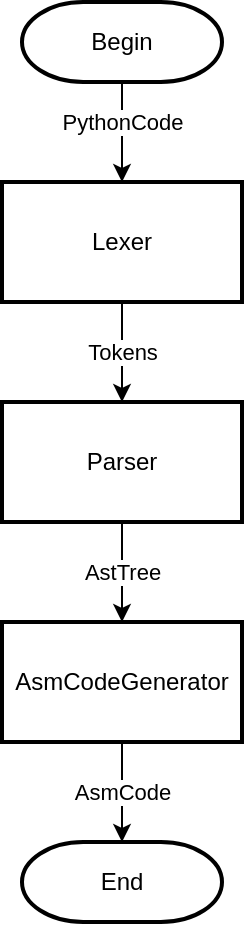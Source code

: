 <mxfile version="15.9.4" type="device"><diagram id="C5RBs43oDa-KdzZeNtuy" name="Page-1"><mxGraphModel dx="981" dy="526" grid="1" gridSize="10" guides="1" tooltips="1" connect="1" arrows="1" fold="1" page="1" pageScale="1" pageWidth="827" pageHeight="1169" math="0" shadow="0"><root><mxCell id="WIyWlLk6GJQsqaUBKTNV-0"/><mxCell id="WIyWlLk6GJQsqaUBKTNV-1" parent="WIyWlLk6GJQsqaUBKTNV-0"/><mxCell id="nGqObyoELTtObDOsUIb3-2" value="PythonCode" style="edgeStyle=orthogonalEdgeStyle;rounded=0;orthogonalLoop=1;jettySize=auto;html=1;" edge="1" parent="WIyWlLk6GJQsqaUBKTNV-1" source="nGqObyoELTtObDOsUIb3-0" target="nGqObyoELTtObDOsUIb3-1"><mxGeometry x="-0.2" relative="1" as="geometry"><Array as="points"><mxPoint x="340" y="160"/><mxPoint x="340" y="160"/></Array><mxPoint as="offset"/></mxGeometry></mxCell><mxCell id="nGqObyoELTtObDOsUIb3-0" value="Begin" style="strokeWidth=2;html=1;shape=mxgraph.flowchart.terminator;whiteSpace=wrap;" vertex="1" parent="WIyWlLk6GJQsqaUBKTNV-1"><mxGeometry x="290" y="90" width="100" height="40" as="geometry"/></mxCell><mxCell id="nGqObyoELTtObDOsUIb3-4" value="Tokens" style="edgeStyle=orthogonalEdgeStyle;rounded=0;orthogonalLoop=1;jettySize=auto;html=1;" edge="1" parent="WIyWlLk6GJQsqaUBKTNV-1" source="nGqObyoELTtObDOsUIb3-1" target="nGqObyoELTtObDOsUIb3-3"><mxGeometry relative="1" as="geometry"><Array as="points"><mxPoint x="340" y="270"/><mxPoint x="340" y="270"/></Array><mxPoint as="offset"/></mxGeometry></mxCell><mxCell id="nGqObyoELTtObDOsUIb3-1" value="Lexer" style="whiteSpace=wrap;html=1;strokeWidth=2;" vertex="1" parent="WIyWlLk6GJQsqaUBKTNV-1"><mxGeometry x="280" y="180" width="120" height="60" as="geometry"/></mxCell><mxCell id="nGqObyoELTtObDOsUIb3-6" value="AstTree" style="edgeStyle=orthogonalEdgeStyle;rounded=0;orthogonalLoop=1;jettySize=auto;html=1;" edge="1" parent="WIyWlLk6GJQsqaUBKTNV-1" source="nGqObyoELTtObDOsUIb3-3" target="nGqObyoELTtObDOsUIb3-5"><mxGeometry relative="1" as="geometry"/></mxCell><mxCell id="nGqObyoELTtObDOsUIb3-3" value="Parser" style="whiteSpace=wrap;html=1;strokeWidth=2;" vertex="1" parent="WIyWlLk6GJQsqaUBKTNV-1"><mxGeometry x="280" y="290" width="120" height="60" as="geometry"/></mxCell><mxCell id="nGqObyoELTtObDOsUIb3-8" value="AsmCode" style="edgeStyle=orthogonalEdgeStyle;rounded=0;orthogonalLoop=1;jettySize=auto;html=1;" edge="1" parent="WIyWlLk6GJQsqaUBKTNV-1" source="nGqObyoELTtObDOsUIb3-5" target="nGqObyoELTtObDOsUIb3-7"><mxGeometry relative="1" as="geometry"/></mxCell><mxCell id="nGqObyoELTtObDOsUIb3-5" value="AsmCodeGenerator" style="whiteSpace=wrap;html=1;strokeWidth=2;" vertex="1" parent="WIyWlLk6GJQsqaUBKTNV-1"><mxGeometry x="280" y="400" width="120" height="60" as="geometry"/></mxCell><mxCell id="nGqObyoELTtObDOsUIb3-7" value="End" style="strokeWidth=2;html=1;shape=mxgraph.flowchart.terminator;whiteSpace=wrap;" vertex="1" parent="WIyWlLk6GJQsqaUBKTNV-1"><mxGeometry x="290" y="510" width="100" height="40" as="geometry"/></mxCell></root></mxGraphModel></diagram></mxfile>